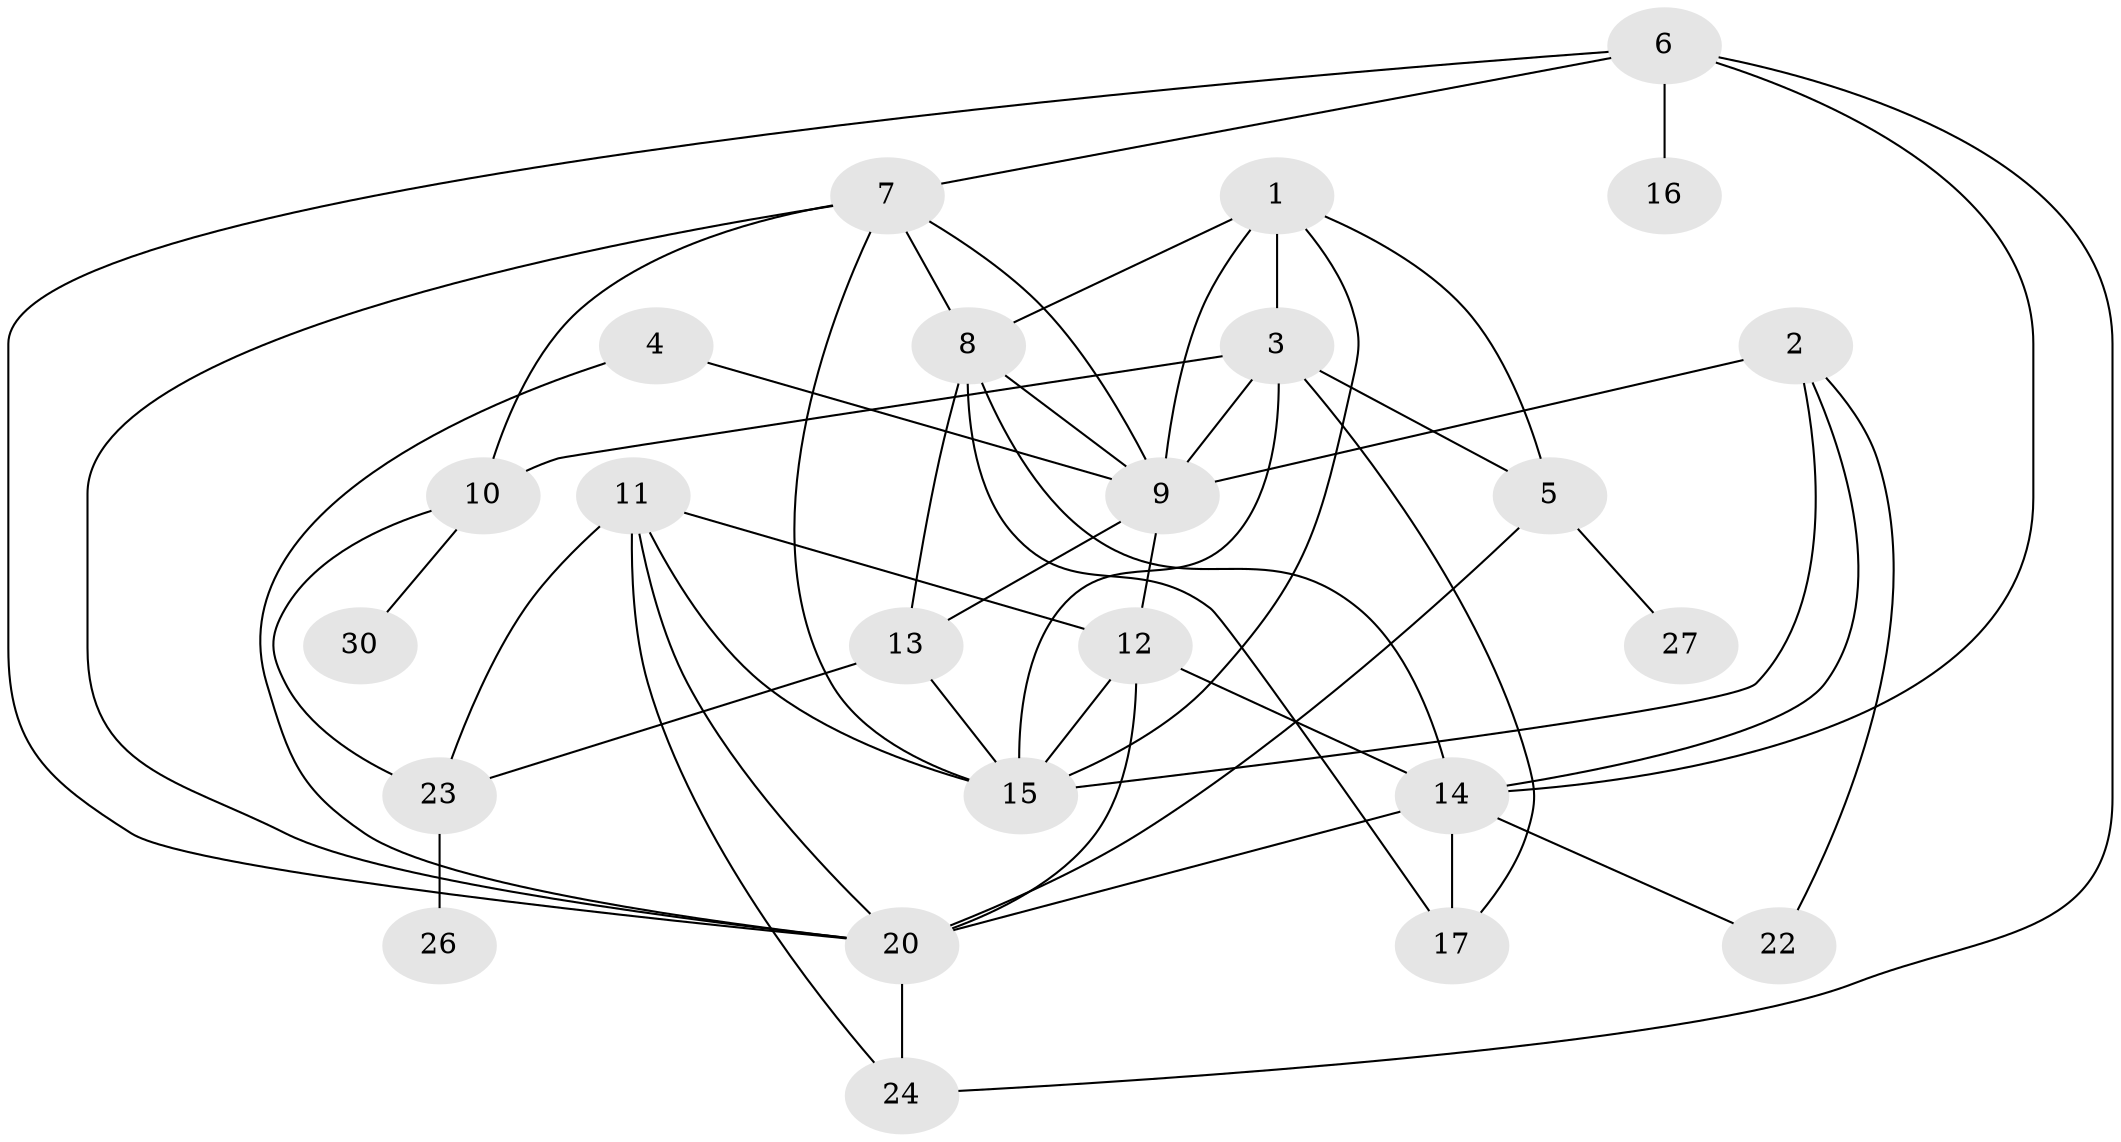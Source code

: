 // original degree distribution, {4: 0.26666666666666666, 5: 0.13333333333333333, 2: 0.21666666666666667, 3: 0.11666666666666667, 7: 0.016666666666666666, 1: 0.13333333333333333, 0: 0.08333333333333333, 6: 0.03333333333333333}
// Generated by graph-tools (version 1.1) at 2025/33/03/09/25 02:33:42]
// undirected, 24 vertices, 51 edges
graph export_dot {
graph [start="1"]
  node [color=gray90,style=filled];
  1;
  2;
  3;
  4;
  5;
  6;
  7;
  8;
  9;
  10;
  11;
  12;
  13;
  14;
  15;
  16;
  17;
  20;
  22;
  23;
  24;
  26;
  27;
  30;
  1 -- 3 [weight=1.0];
  1 -- 5 [weight=1.0];
  1 -- 8 [weight=1.0];
  1 -- 9 [weight=1.0];
  1 -- 15 [weight=1.0];
  2 -- 9 [weight=2.0];
  2 -- 14 [weight=1.0];
  2 -- 15 [weight=1.0];
  2 -- 22 [weight=1.0];
  3 -- 5 [weight=1.0];
  3 -- 9 [weight=1.0];
  3 -- 10 [weight=1.0];
  3 -- 15 [weight=1.0];
  3 -- 17 [weight=1.0];
  4 -- 9 [weight=1.0];
  4 -- 20 [weight=1.0];
  5 -- 20 [weight=1.0];
  5 -- 27 [weight=1.0];
  6 -- 7 [weight=1.0];
  6 -- 14 [weight=1.0];
  6 -- 16 [weight=1.0];
  6 -- 20 [weight=1.0];
  6 -- 24 [weight=1.0];
  7 -- 8 [weight=2.0];
  7 -- 9 [weight=1.0];
  7 -- 10 [weight=2.0];
  7 -- 15 [weight=1.0];
  7 -- 20 [weight=1.0];
  8 -- 9 [weight=1.0];
  8 -- 13 [weight=1.0];
  8 -- 14 [weight=1.0];
  8 -- 17 [weight=1.0];
  9 -- 12 [weight=1.0];
  9 -- 13 [weight=1.0];
  10 -- 23 [weight=1.0];
  10 -- 30 [weight=1.0];
  11 -- 12 [weight=1.0];
  11 -- 15 [weight=1.0];
  11 -- 20 [weight=1.0];
  11 -- 23 [weight=2.0];
  11 -- 24 [weight=1.0];
  12 -- 14 [weight=1.0];
  12 -- 15 [weight=1.0];
  12 -- 20 [weight=2.0];
  13 -- 15 [weight=1.0];
  13 -- 23 [weight=1.0];
  14 -- 17 [weight=1.0];
  14 -- 20 [weight=1.0];
  14 -- 22 [weight=1.0];
  20 -- 24 [weight=2.0];
  23 -- 26 [weight=1.0];
}
